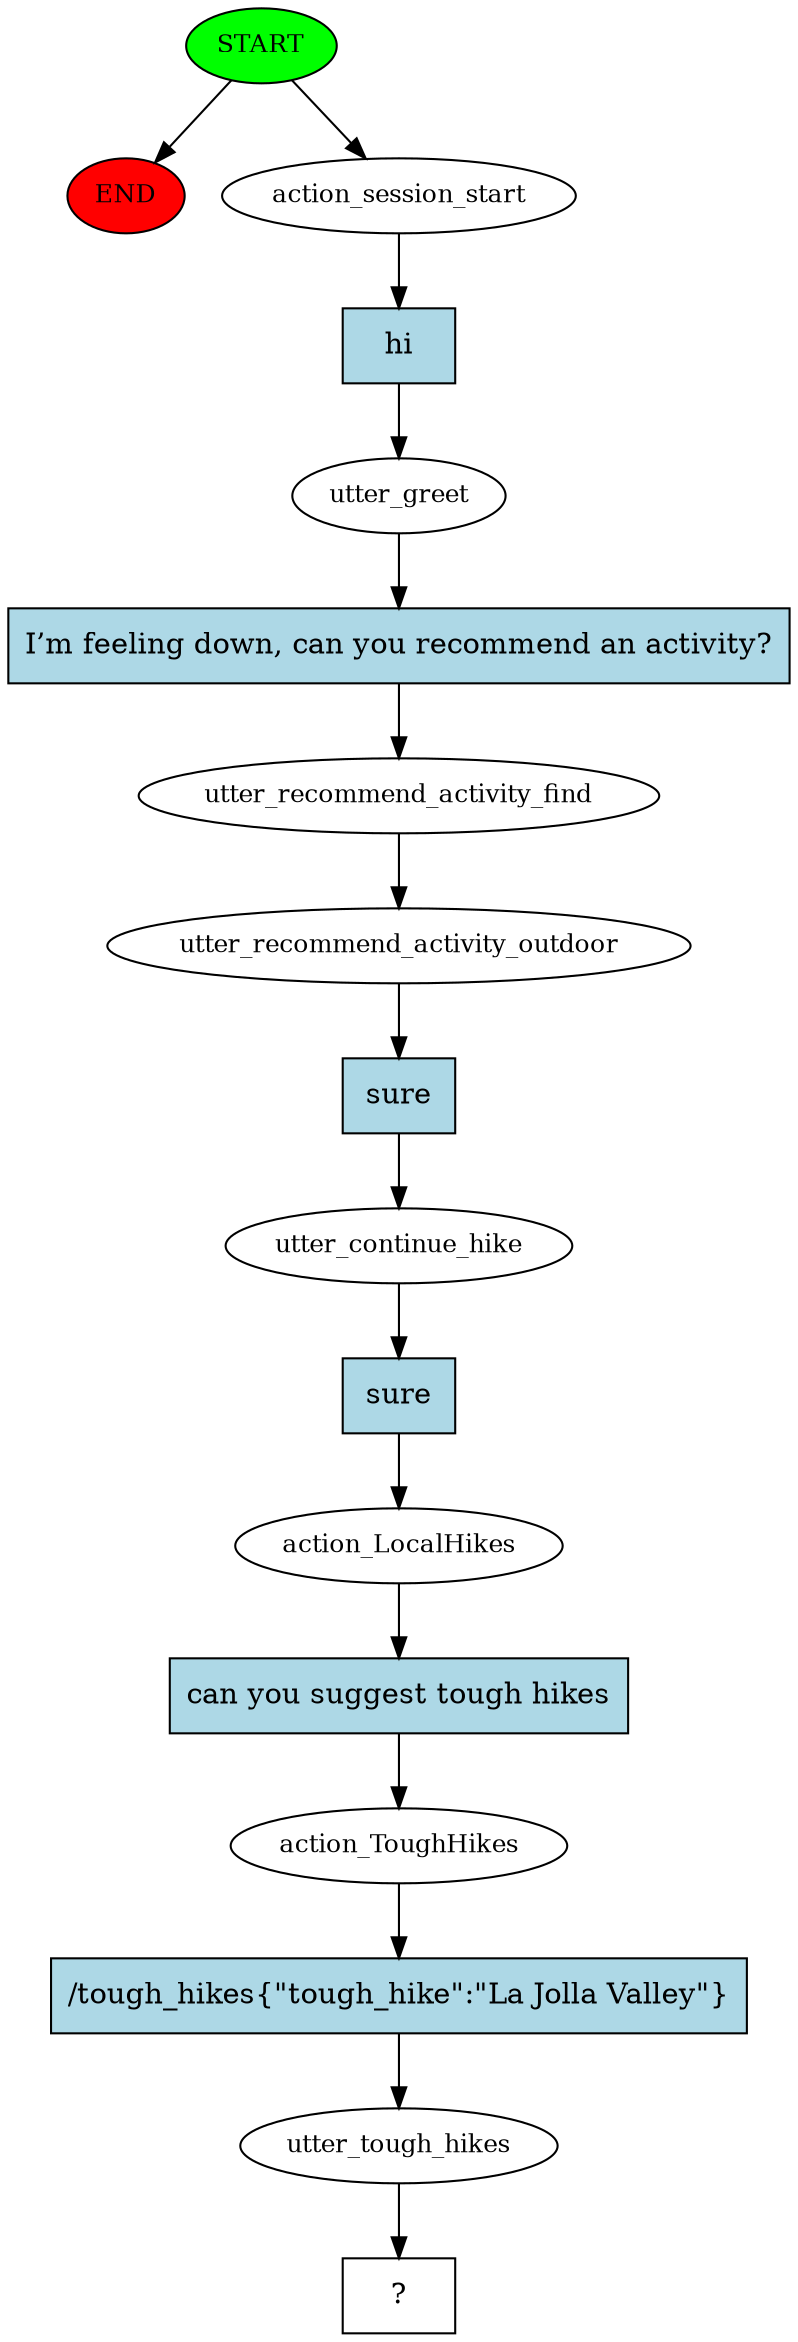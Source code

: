 digraph  {
0 [class="start active", fillcolor=green, fontsize=12, label=START, style=filled];
"-1" [class=end, fillcolor=red, fontsize=12, label=END, style=filled];
1 [class=active, fontsize=12, label=action_session_start];
2 [class=active, fontsize=12, label=utter_greet];
3 [class=active, fontsize=12, label=utter_recommend_activity_find];
4 [class=active, fontsize=12, label=utter_recommend_activity_outdoor];
5 [class=active, fontsize=12, label=utter_continue_hike];
6 [class=active, fontsize=12, label=action_LocalHikes];
7 [class=active, fontsize=12, label=action_ToughHikes];
8 [class=active, fontsize=12, label=utter_tough_hikes];
9 [class="intent dashed active", label="  ?  ", shape=rect];
10 [class="intent active", fillcolor=lightblue, label=hi, shape=rect, style=filled];
11 [class="intent active", fillcolor=lightblue, label="I’m feeling down, can you recommend an activity?", shape=rect, style=filled];
12 [class="intent active", fillcolor=lightblue, label=sure, shape=rect, style=filled];
13 [class="intent active", fillcolor=lightblue, label=sure, shape=rect, style=filled];
14 [class="intent active", fillcolor=lightblue, label="can you suggest tough hikes", shape=rect, style=filled];
15 [class="intent active", fillcolor=lightblue, label="/tough_hikes{\"tough_hike\":\"La Jolla Valley\"}", shape=rect, style=filled];
0 -> "-1"  [class="", key=NONE, label=""];
0 -> 1  [class=active, key=NONE, label=""];
1 -> 10  [class=active, key=0];
2 -> 11  [class=active, key=0];
3 -> 4  [class=active, key=NONE, label=""];
4 -> 12  [class=active, key=0];
5 -> 13  [class=active, key=0];
6 -> 14  [class=active, key=0];
7 -> 15  [class=active, key=0];
8 -> 9  [class=active, key=NONE, label=""];
10 -> 2  [class=active, key=0];
11 -> 3  [class=active, key=0];
12 -> 5  [class=active, key=0];
13 -> 6  [class=active, key=0];
14 -> 7  [class=active, key=0];
15 -> 8  [class=active, key=0];
}
